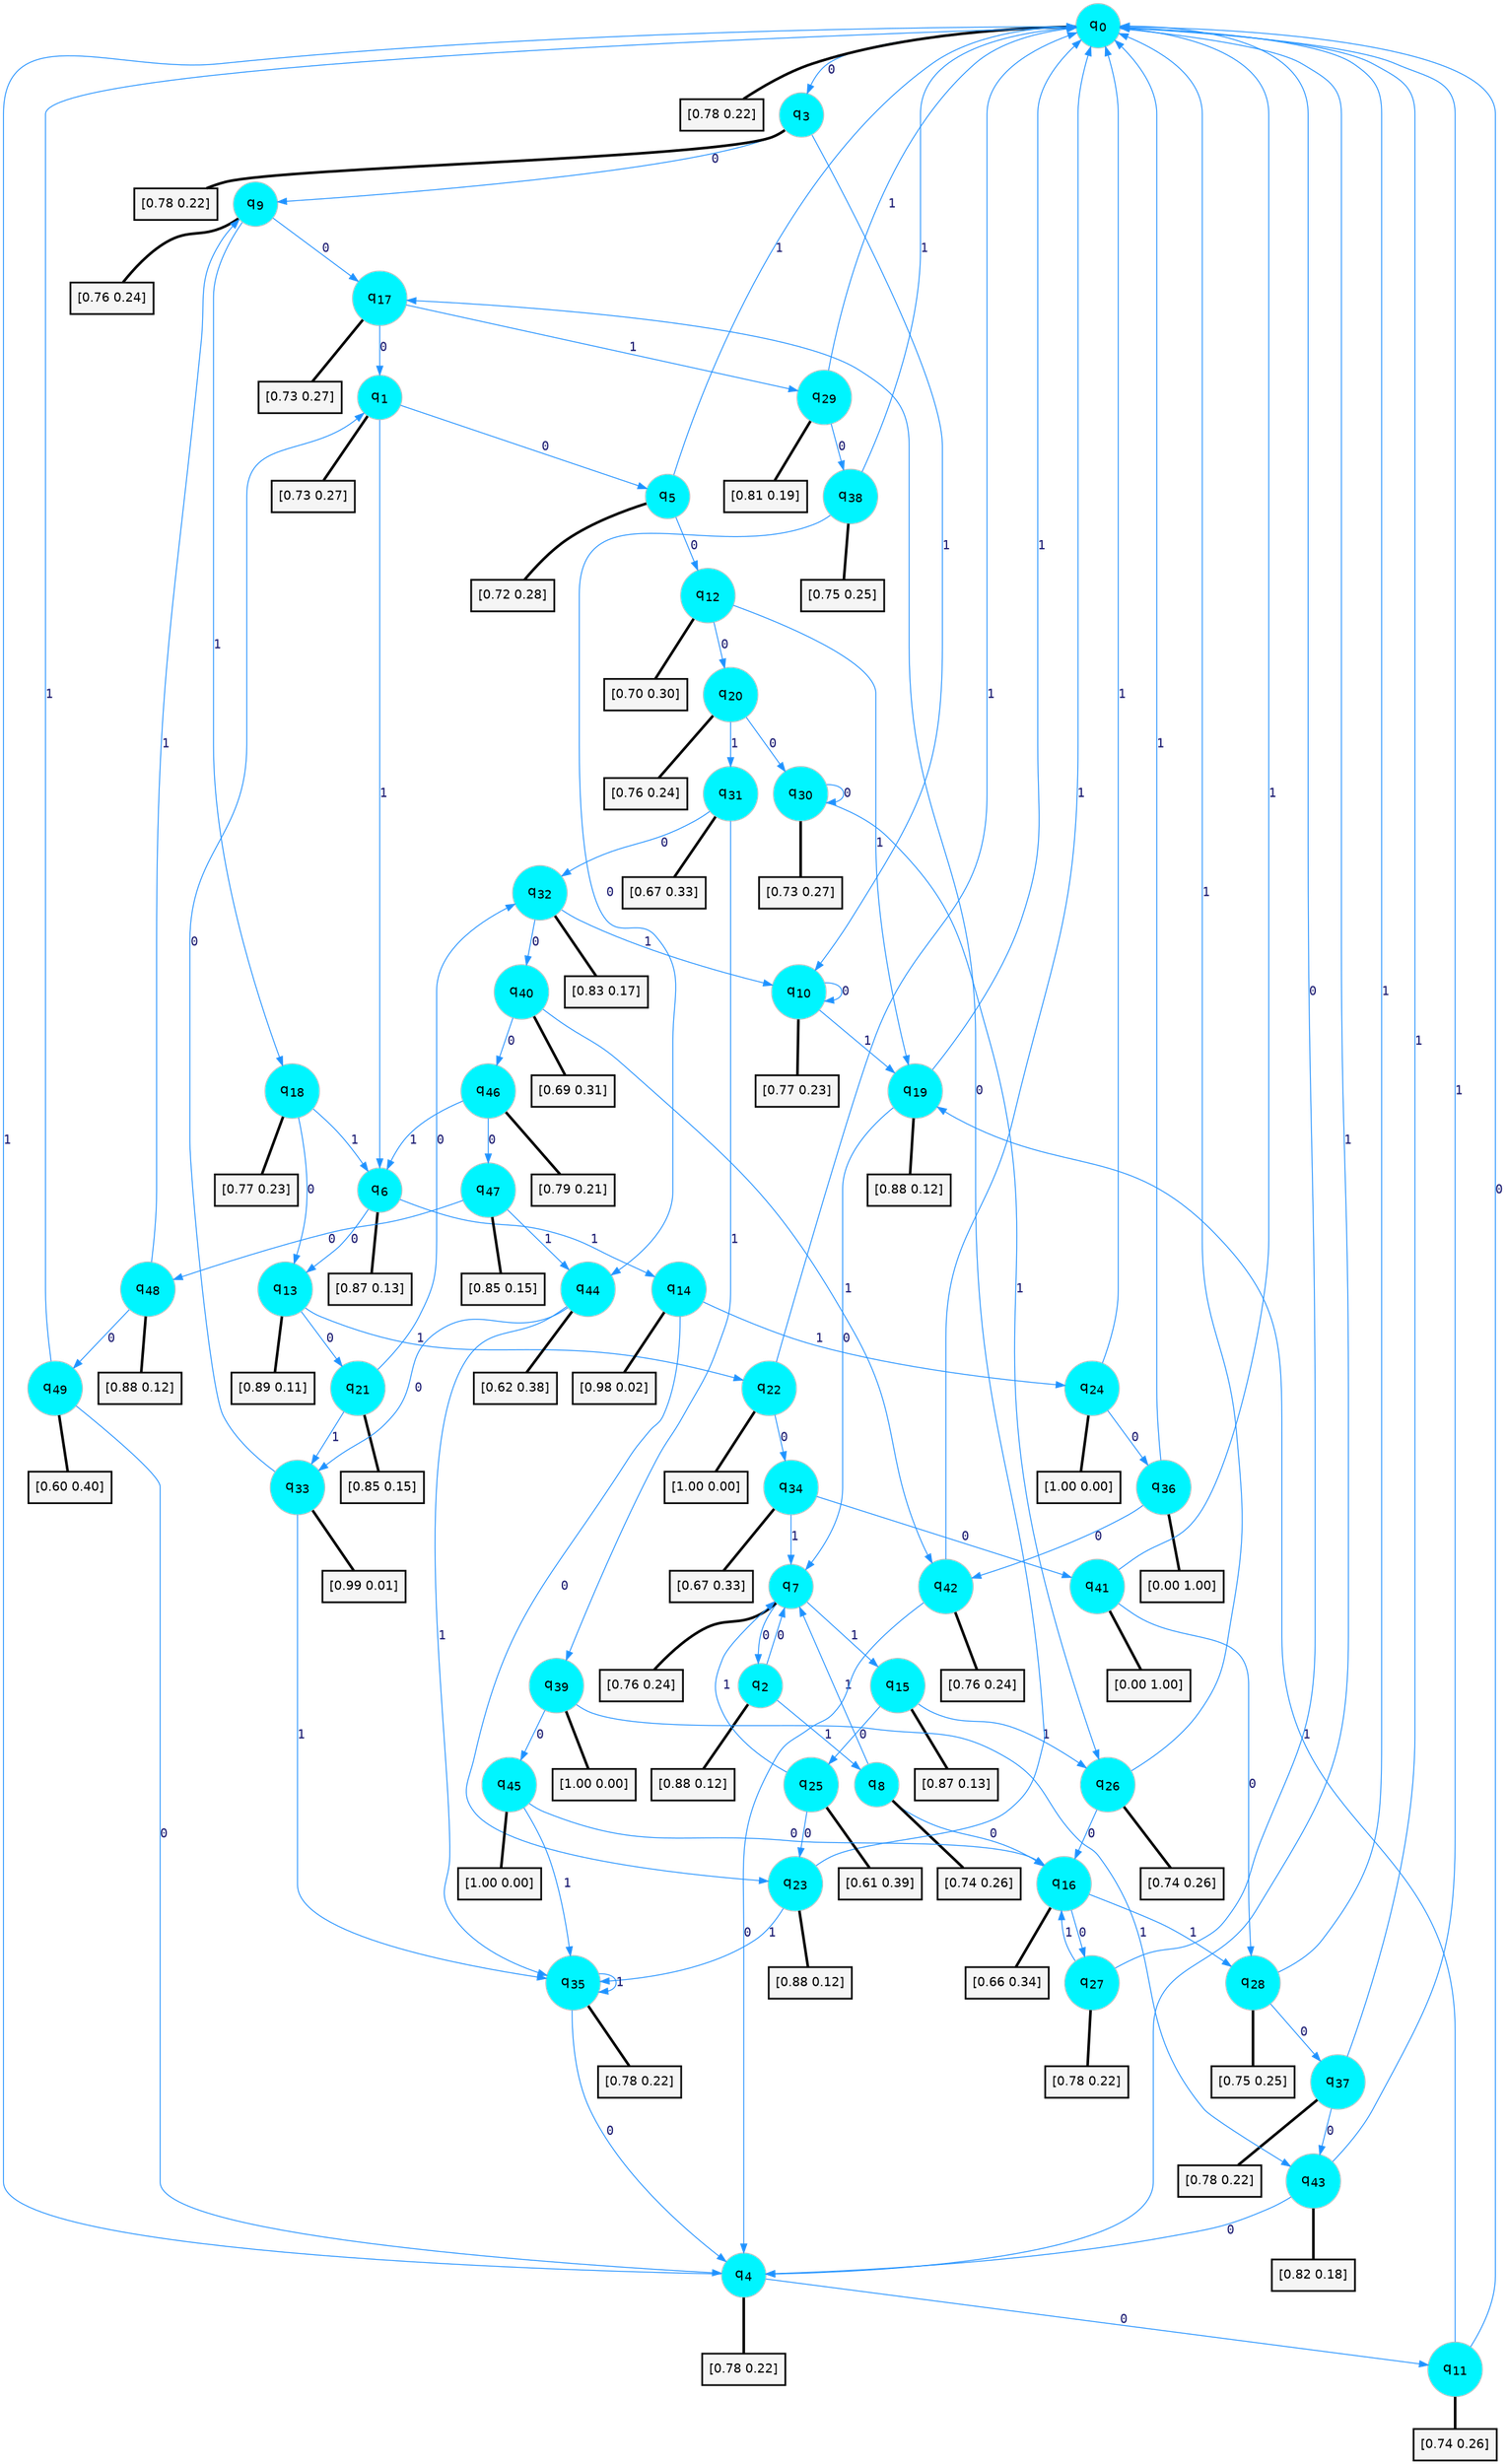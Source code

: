 digraph G {
graph [
bgcolor=transparent, dpi=300, rankdir=TD, size="40,25"];
node [
color=gray, fillcolor=turquoise1, fontcolor=black, fontname=Helvetica, fontsize=16, fontweight=bold, shape=circle, style=filled];
edge [
arrowsize=1, color=dodgerblue1, fontcolor=midnightblue, fontname=courier, fontweight=bold, penwidth=1, style=solid, weight=20];
0[label=<q<SUB>0</SUB>>];
1[label=<q<SUB>1</SUB>>];
2[label=<q<SUB>2</SUB>>];
3[label=<q<SUB>3</SUB>>];
4[label=<q<SUB>4</SUB>>];
5[label=<q<SUB>5</SUB>>];
6[label=<q<SUB>6</SUB>>];
7[label=<q<SUB>7</SUB>>];
8[label=<q<SUB>8</SUB>>];
9[label=<q<SUB>9</SUB>>];
10[label=<q<SUB>10</SUB>>];
11[label=<q<SUB>11</SUB>>];
12[label=<q<SUB>12</SUB>>];
13[label=<q<SUB>13</SUB>>];
14[label=<q<SUB>14</SUB>>];
15[label=<q<SUB>15</SUB>>];
16[label=<q<SUB>16</SUB>>];
17[label=<q<SUB>17</SUB>>];
18[label=<q<SUB>18</SUB>>];
19[label=<q<SUB>19</SUB>>];
20[label=<q<SUB>20</SUB>>];
21[label=<q<SUB>21</SUB>>];
22[label=<q<SUB>22</SUB>>];
23[label=<q<SUB>23</SUB>>];
24[label=<q<SUB>24</SUB>>];
25[label=<q<SUB>25</SUB>>];
26[label=<q<SUB>26</SUB>>];
27[label=<q<SUB>27</SUB>>];
28[label=<q<SUB>28</SUB>>];
29[label=<q<SUB>29</SUB>>];
30[label=<q<SUB>30</SUB>>];
31[label=<q<SUB>31</SUB>>];
32[label=<q<SUB>32</SUB>>];
33[label=<q<SUB>33</SUB>>];
34[label=<q<SUB>34</SUB>>];
35[label=<q<SUB>35</SUB>>];
36[label=<q<SUB>36</SUB>>];
37[label=<q<SUB>37</SUB>>];
38[label=<q<SUB>38</SUB>>];
39[label=<q<SUB>39</SUB>>];
40[label=<q<SUB>40</SUB>>];
41[label=<q<SUB>41</SUB>>];
42[label=<q<SUB>42</SUB>>];
43[label=<q<SUB>43</SUB>>];
44[label=<q<SUB>44</SUB>>];
45[label=<q<SUB>45</SUB>>];
46[label=<q<SUB>46</SUB>>];
47[label=<q<SUB>47</SUB>>];
48[label=<q<SUB>48</SUB>>];
49[label=<q<SUB>49</SUB>>];
50[label="[0.78 0.22]", shape=box,fontcolor=black, fontname=Helvetica, fontsize=14, penwidth=2, fillcolor=whitesmoke,color=black];
51[label="[0.73 0.27]", shape=box,fontcolor=black, fontname=Helvetica, fontsize=14, penwidth=2, fillcolor=whitesmoke,color=black];
52[label="[0.88 0.12]", shape=box,fontcolor=black, fontname=Helvetica, fontsize=14, penwidth=2, fillcolor=whitesmoke,color=black];
53[label="[0.78 0.22]", shape=box,fontcolor=black, fontname=Helvetica, fontsize=14, penwidth=2, fillcolor=whitesmoke,color=black];
54[label="[0.78 0.22]", shape=box,fontcolor=black, fontname=Helvetica, fontsize=14, penwidth=2, fillcolor=whitesmoke,color=black];
55[label="[0.72 0.28]", shape=box,fontcolor=black, fontname=Helvetica, fontsize=14, penwidth=2, fillcolor=whitesmoke,color=black];
56[label="[0.87 0.13]", shape=box,fontcolor=black, fontname=Helvetica, fontsize=14, penwidth=2, fillcolor=whitesmoke,color=black];
57[label="[0.76 0.24]", shape=box,fontcolor=black, fontname=Helvetica, fontsize=14, penwidth=2, fillcolor=whitesmoke,color=black];
58[label="[0.74 0.26]", shape=box,fontcolor=black, fontname=Helvetica, fontsize=14, penwidth=2, fillcolor=whitesmoke,color=black];
59[label="[0.76 0.24]", shape=box,fontcolor=black, fontname=Helvetica, fontsize=14, penwidth=2, fillcolor=whitesmoke,color=black];
60[label="[0.77 0.23]", shape=box,fontcolor=black, fontname=Helvetica, fontsize=14, penwidth=2, fillcolor=whitesmoke,color=black];
61[label="[0.74 0.26]", shape=box,fontcolor=black, fontname=Helvetica, fontsize=14, penwidth=2, fillcolor=whitesmoke,color=black];
62[label="[0.70 0.30]", shape=box,fontcolor=black, fontname=Helvetica, fontsize=14, penwidth=2, fillcolor=whitesmoke,color=black];
63[label="[0.89 0.11]", shape=box,fontcolor=black, fontname=Helvetica, fontsize=14, penwidth=2, fillcolor=whitesmoke,color=black];
64[label="[0.98 0.02]", shape=box,fontcolor=black, fontname=Helvetica, fontsize=14, penwidth=2, fillcolor=whitesmoke,color=black];
65[label="[0.87 0.13]", shape=box,fontcolor=black, fontname=Helvetica, fontsize=14, penwidth=2, fillcolor=whitesmoke,color=black];
66[label="[0.66 0.34]", shape=box,fontcolor=black, fontname=Helvetica, fontsize=14, penwidth=2, fillcolor=whitesmoke,color=black];
67[label="[0.73 0.27]", shape=box,fontcolor=black, fontname=Helvetica, fontsize=14, penwidth=2, fillcolor=whitesmoke,color=black];
68[label="[0.77 0.23]", shape=box,fontcolor=black, fontname=Helvetica, fontsize=14, penwidth=2, fillcolor=whitesmoke,color=black];
69[label="[0.88 0.12]", shape=box,fontcolor=black, fontname=Helvetica, fontsize=14, penwidth=2, fillcolor=whitesmoke,color=black];
70[label="[0.76 0.24]", shape=box,fontcolor=black, fontname=Helvetica, fontsize=14, penwidth=2, fillcolor=whitesmoke,color=black];
71[label="[0.85 0.15]", shape=box,fontcolor=black, fontname=Helvetica, fontsize=14, penwidth=2, fillcolor=whitesmoke,color=black];
72[label="[1.00 0.00]", shape=box,fontcolor=black, fontname=Helvetica, fontsize=14, penwidth=2, fillcolor=whitesmoke,color=black];
73[label="[0.88 0.12]", shape=box,fontcolor=black, fontname=Helvetica, fontsize=14, penwidth=2, fillcolor=whitesmoke,color=black];
74[label="[1.00 0.00]", shape=box,fontcolor=black, fontname=Helvetica, fontsize=14, penwidth=2, fillcolor=whitesmoke,color=black];
75[label="[0.61 0.39]", shape=box,fontcolor=black, fontname=Helvetica, fontsize=14, penwidth=2, fillcolor=whitesmoke,color=black];
76[label="[0.74 0.26]", shape=box,fontcolor=black, fontname=Helvetica, fontsize=14, penwidth=2, fillcolor=whitesmoke,color=black];
77[label="[0.78 0.22]", shape=box,fontcolor=black, fontname=Helvetica, fontsize=14, penwidth=2, fillcolor=whitesmoke,color=black];
78[label="[0.75 0.25]", shape=box,fontcolor=black, fontname=Helvetica, fontsize=14, penwidth=2, fillcolor=whitesmoke,color=black];
79[label="[0.81 0.19]", shape=box,fontcolor=black, fontname=Helvetica, fontsize=14, penwidth=2, fillcolor=whitesmoke,color=black];
80[label="[0.73 0.27]", shape=box,fontcolor=black, fontname=Helvetica, fontsize=14, penwidth=2, fillcolor=whitesmoke,color=black];
81[label="[0.67 0.33]", shape=box,fontcolor=black, fontname=Helvetica, fontsize=14, penwidth=2, fillcolor=whitesmoke,color=black];
82[label="[0.83 0.17]", shape=box,fontcolor=black, fontname=Helvetica, fontsize=14, penwidth=2, fillcolor=whitesmoke,color=black];
83[label="[0.99 0.01]", shape=box,fontcolor=black, fontname=Helvetica, fontsize=14, penwidth=2, fillcolor=whitesmoke,color=black];
84[label="[0.67 0.33]", shape=box,fontcolor=black, fontname=Helvetica, fontsize=14, penwidth=2, fillcolor=whitesmoke,color=black];
85[label="[0.78 0.22]", shape=box,fontcolor=black, fontname=Helvetica, fontsize=14, penwidth=2, fillcolor=whitesmoke,color=black];
86[label="[0.00 1.00]", shape=box,fontcolor=black, fontname=Helvetica, fontsize=14, penwidth=2, fillcolor=whitesmoke,color=black];
87[label="[0.78 0.22]", shape=box,fontcolor=black, fontname=Helvetica, fontsize=14, penwidth=2, fillcolor=whitesmoke,color=black];
88[label="[0.75 0.25]", shape=box,fontcolor=black, fontname=Helvetica, fontsize=14, penwidth=2, fillcolor=whitesmoke,color=black];
89[label="[1.00 0.00]", shape=box,fontcolor=black, fontname=Helvetica, fontsize=14, penwidth=2, fillcolor=whitesmoke,color=black];
90[label="[0.69 0.31]", shape=box,fontcolor=black, fontname=Helvetica, fontsize=14, penwidth=2, fillcolor=whitesmoke,color=black];
91[label="[0.00 1.00]", shape=box,fontcolor=black, fontname=Helvetica, fontsize=14, penwidth=2, fillcolor=whitesmoke,color=black];
92[label="[0.76 0.24]", shape=box,fontcolor=black, fontname=Helvetica, fontsize=14, penwidth=2, fillcolor=whitesmoke,color=black];
93[label="[0.82 0.18]", shape=box,fontcolor=black, fontname=Helvetica, fontsize=14, penwidth=2, fillcolor=whitesmoke,color=black];
94[label="[0.62 0.38]", shape=box,fontcolor=black, fontname=Helvetica, fontsize=14, penwidth=2, fillcolor=whitesmoke,color=black];
95[label="[1.00 0.00]", shape=box,fontcolor=black, fontname=Helvetica, fontsize=14, penwidth=2, fillcolor=whitesmoke,color=black];
96[label="[0.79 0.21]", shape=box,fontcolor=black, fontname=Helvetica, fontsize=14, penwidth=2, fillcolor=whitesmoke,color=black];
97[label="[0.85 0.15]", shape=box,fontcolor=black, fontname=Helvetica, fontsize=14, penwidth=2, fillcolor=whitesmoke,color=black];
98[label="[0.88 0.12]", shape=box,fontcolor=black, fontname=Helvetica, fontsize=14, penwidth=2, fillcolor=whitesmoke,color=black];
99[label="[0.60 0.40]", shape=box,fontcolor=black, fontname=Helvetica, fontsize=14, penwidth=2, fillcolor=whitesmoke,color=black];
0->3 [label=0];
0->4 [label=1];
0->50 [arrowhead=none, penwidth=3,color=black];
1->5 [label=0];
1->6 [label=1];
1->51 [arrowhead=none, penwidth=3,color=black];
2->7 [label=0];
2->8 [label=1];
2->52 [arrowhead=none, penwidth=3,color=black];
3->9 [label=0];
3->10 [label=1];
3->53 [arrowhead=none, penwidth=3,color=black];
4->11 [label=0];
4->0 [label=1];
4->54 [arrowhead=none, penwidth=3,color=black];
5->12 [label=0];
5->0 [label=1];
5->55 [arrowhead=none, penwidth=3,color=black];
6->13 [label=0];
6->14 [label=1];
6->56 [arrowhead=none, penwidth=3,color=black];
7->2 [label=0];
7->15 [label=1];
7->57 [arrowhead=none, penwidth=3,color=black];
8->16 [label=0];
8->7 [label=1];
8->58 [arrowhead=none, penwidth=3,color=black];
9->17 [label=0];
9->18 [label=1];
9->59 [arrowhead=none, penwidth=3,color=black];
10->10 [label=0];
10->19 [label=1];
10->60 [arrowhead=none, penwidth=3,color=black];
11->0 [label=0];
11->19 [label=1];
11->61 [arrowhead=none, penwidth=3,color=black];
12->20 [label=0];
12->19 [label=1];
12->62 [arrowhead=none, penwidth=3,color=black];
13->21 [label=0];
13->22 [label=1];
13->63 [arrowhead=none, penwidth=3,color=black];
14->23 [label=0];
14->24 [label=1];
14->64 [arrowhead=none, penwidth=3,color=black];
15->25 [label=0];
15->26 [label=1];
15->65 [arrowhead=none, penwidth=3,color=black];
16->27 [label=0];
16->28 [label=1];
16->66 [arrowhead=none, penwidth=3,color=black];
17->1 [label=0];
17->29 [label=1];
17->67 [arrowhead=none, penwidth=3,color=black];
18->13 [label=0];
18->6 [label=1];
18->68 [arrowhead=none, penwidth=3,color=black];
19->7 [label=0];
19->0 [label=1];
19->69 [arrowhead=none, penwidth=3,color=black];
20->30 [label=0];
20->31 [label=1];
20->70 [arrowhead=none, penwidth=3,color=black];
21->32 [label=0];
21->33 [label=1];
21->71 [arrowhead=none, penwidth=3,color=black];
22->34 [label=0];
22->0 [label=1];
22->72 [arrowhead=none, penwidth=3,color=black];
23->17 [label=0];
23->35 [label=1];
23->73 [arrowhead=none, penwidth=3,color=black];
24->36 [label=0];
24->0 [label=1];
24->74 [arrowhead=none, penwidth=3,color=black];
25->23 [label=0];
25->7 [label=1];
25->75 [arrowhead=none, penwidth=3,color=black];
26->16 [label=0];
26->0 [label=1];
26->76 [arrowhead=none, penwidth=3,color=black];
27->0 [label=0];
27->16 [label=1];
27->77 [arrowhead=none, penwidth=3,color=black];
28->37 [label=0];
28->0 [label=1];
28->78 [arrowhead=none, penwidth=3,color=black];
29->38 [label=0];
29->0 [label=1];
29->79 [arrowhead=none, penwidth=3,color=black];
30->30 [label=0];
30->26 [label=1];
30->80 [arrowhead=none, penwidth=3,color=black];
31->32 [label=0];
31->39 [label=1];
31->81 [arrowhead=none, penwidth=3,color=black];
32->40 [label=0];
32->10 [label=1];
32->82 [arrowhead=none, penwidth=3,color=black];
33->1 [label=0];
33->35 [label=1];
33->83 [arrowhead=none, penwidth=3,color=black];
34->41 [label=0];
34->7 [label=1];
34->84 [arrowhead=none, penwidth=3,color=black];
35->4 [label=0];
35->35 [label=1];
35->85 [arrowhead=none, penwidth=3,color=black];
36->42 [label=0];
36->0 [label=1];
36->86 [arrowhead=none, penwidth=3,color=black];
37->43 [label=0];
37->0 [label=1];
37->87 [arrowhead=none, penwidth=3,color=black];
38->44 [label=0];
38->0 [label=1];
38->88 [arrowhead=none, penwidth=3,color=black];
39->45 [label=0];
39->43 [label=1];
39->89 [arrowhead=none, penwidth=3,color=black];
40->46 [label=0];
40->42 [label=1];
40->90 [arrowhead=none, penwidth=3,color=black];
41->28 [label=0];
41->0 [label=1];
41->91 [arrowhead=none, penwidth=3,color=black];
42->4 [label=0];
42->0 [label=1];
42->92 [arrowhead=none, penwidth=3,color=black];
43->4 [label=0];
43->0 [label=1];
43->93 [arrowhead=none, penwidth=3,color=black];
44->33 [label=0];
44->35 [label=1];
44->94 [arrowhead=none, penwidth=3,color=black];
45->16 [label=0];
45->35 [label=1];
45->95 [arrowhead=none, penwidth=3,color=black];
46->47 [label=0];
46->6 [label=1];
46->96 [arrowhead=none, penwidth=3,color=black];
47->48 [label=0];
47->44 [label=1];
47->97 [arrowhead=none, penwidth=3,color=black];
48->49 [label=0];
48->9 [label=1];
48->98 [arrowhead=none, penwidth=3,color=black];
49->4 [label=0];
49->0 [label=1];
49->99 [arrowhead=none, penwidth=3,color=black];
}
